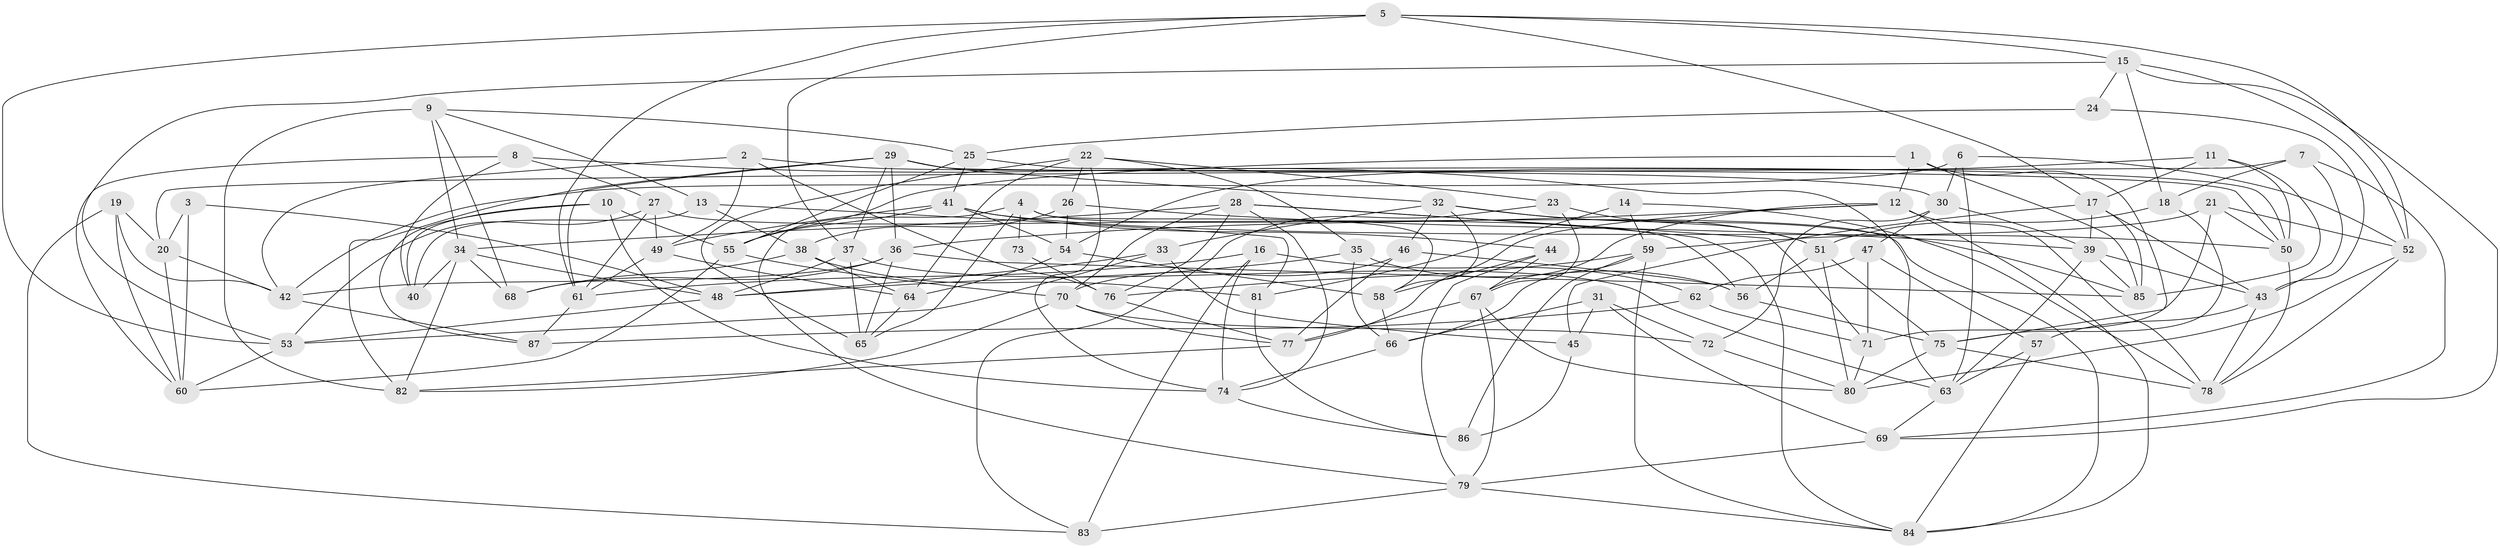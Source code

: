 // original degree distribution, {4: 1.0}
// Generated by graph-tools (version 1.1) at 2025/38/03/04/25 23:38:17]
// undirected, 87 vertices, 215 edges
graph export_dot {
  node [color=gray90,style=filled];
  1;
  2;
  3;
  4;
  5;
  6;
  7;
  8;
  9;
  10;
  11;
  12;
  13;
  14;
  15;
  16;
  17;
  18;
  19;
  20;
  21;
  22;
  23;
  24;
  25;
  26;
  27;
  28;
  29;
  30;
  31;
  32;
  33;
  34;
  35;
  36;
  37;
  38;
  39;
  40;
  41;
  42;
  43;
  44;
  45;
  46;
  47;
  48;
  49;
  50;
  51;
  52;
  53;
  54;
  55;
  56;
  57;
  58;
  59;
  60;
  61;
  62;
  63;
  64;
  65;
  66;
  67;
  68;
  69;
  70;
  71;
  72;
  73;
  74;
  75;
  76;
  77;
  78;
  79;
  80;
  81;
  82;
  83;
  84;
  85;
  86;
  87;
  1 -- 12 [weight=1.0];
  1 -- 55 [weight=1.0];
  1 -- 75 [weight=1.0];
  1 -- 85 [weight=1.0];
  2 -- 30 [weight=1.0];
  2 -- 42 [weight=1.0];
  2 -- 49 [weight=1.0];
  2 -- 76 [weight=1.0];
  3 -- 20 [weight=2.0];
  3 -- 48 [weight=1.0];
  3 -- 60 [weight=1.0];
  4 -- 58 [weight=1.0];
  4 -- 65 [weight=1.0];
  4 -- 73 [weight=2.0];
  4 -- 79 [weight=1.0];
  4 -- 84 [weight=1.0];
  5 -- 15 [weight=1.0];
  5 -- 17 [weight=1.0];
  5 -- 37 [weight=1.0];
  5 -- 52 [weight=1.0];
  5 -- 53 [weight=1.0];
  5 -- 61 [weight=1.0];
  6 -- 30 [weight=1.0];
  6 -- 42 [weight=1.0];
  6 -- 52 [weight=1.0];
  6 -- 63 [weight=1.0];
  7 -- 18 [weight=1.0];
  7 -- 20 [weight=1.0];
  7 -- 43 [weight=1.0];
  7 -- 69 [weight=1.0];
  8 -- 27 [weight=1.0];
  8 -- 40 [weight=1.0];
  8 -- 60 [weight=1.0];
  8 -- 63 [weight=1.0];
  9 -- 13 [weight=1.0];
  9 -- 25 [weight=1.0];
  9 -- 34 [weight=1.0];
  9 -- 68 [weight=1.0];
  9 -- 82 [weight=2.0];
  10 -- 40 [weight=1.0];
  10 -- 55 [weight=1.0];
  10 -- 74 [weight=1.0];
  10 -- 87 [weight=1.0];
  11 -- 17 [weight=1.0];
  11 -- 50 [weight=1.0];
  11 -- 54 [weight=1.0];
  11 -- 85 [weight=1.0];
  12 -- 36 [weight=1.0];
  12 -- 67 [weight=1.0];
  12 -- 77 [weight=1.0];
  12 -- 78 [weight=1.0];
  12 -- 84 [weight=1.0];
  13 -- 38 [weight=1.0];
  13 -- 40 [weight=1.0];
  13 -- 81 [weight=1.0];
  14 -- 59 [weight=1.0];
  14 -- 78 [weight=1.0];
  14 -- 81 [weight=2.0];
  15 -- 18 [weight=1.0];
  15 -- 24 [weight=1.0];
  15 -- 52 [weight=1.0];
  15 -- 53 [weight=1.0];
  15 -- 69 [weight=1.0];
  16 -- 61 [weight=1.0];
  16 -- 62 [weight=1.0];
  16 -- 74 [weight=1.0];
  16 -- 83 [weight=1.0];
  17 -- 39 [weight=1.0];
  17 -- 43 [weight=1.0];
  17 -- 45 [weight=1.0];
  17 -- 85 [weight=1.0];
  18 -- 51 [weight=1.0];
  18 -- 75 [weight=1.0];
  19 -- 20 [weight=1.0];
  19 -- 42 [weight=1.0];
  19 -- 60 [weight=1.0];
  19 -- 83 [weight=1.0];
  20 -- 42 [weight=1.0];
  20 -- 60 [weight=1.0];
  21 -- 50 [weight=1.0];
  21 -- 52 [weight=1.0];
  21 -- 59 [weight=1.0];
  21 -- 71 [weight=1.0];
  22 -- 23 [weight=1.0];
  22 -- 26 [weight=1.0];
  22 -- 35 [weight=1.0];
  22 -- 64 [weight=1.0];
  22 -- 65 [weight=1.0];
  22 -- 74 [weight=1.0];
  23 -- 51 [weight=1.0];
  23 -- 67 [weight=1.0];
  23 -- 83 [weight=1.0];
  24 -- 25 [weight=2.0];
  24 -- 43 [weight=1.0];
  25 -- 41 [weight=1.0];
  25 -- 50 [weight=1.0];
  25 -- 55 [weight=1.0];
  26 -- 38 [weight=1.0];
  26 -- 39 [weight=1.0];
  26 -- 54 [weight=1.0];
  27 -- 49 [weight=1.0];
  27 -- 53 [weight=1.0];
  27 -- 56 [weight=2.0];
  27 -- 61 [weight=1.0];
  28 -- 34 [weight=1.0];
  28 -- 70 [weight=1.0];
  28 -- 71 [weight=1.0];
  28 -- 74 [weight=1.0];
  28 -- 76 [weight=1.0];
  28 -- 84 [weight=1.0];
  29 -- 32 [weight=1.0];
  29 -- 36 [weight=1.0];
  29 -- 37 [weight=1.0];
  29 -- 50 [weight=1.0];
  29 -- 61 [weight=1.0];
  29 -- 82 [weight=1.0];
  30 -- 39 [weight=1.0];
  30 -- 47 [weight=2.0];
  30 -- 72 [weight=1.0];
  31 -- 45 [weight=1.0];
  31 -- 66 [weight=2.0];
  31 -- 69 [weight=2.0];
  31 -- 72 [weight=1.0];
  32 -- 33 [weight=1.0];
  32 -- 46 [weight=1.0];
  32 -- 51 [weight=1.0];
  32 -- 58 [weight=1.0];
  32 -- 85 [weight=1.0];
  33 -- 45 [weight=1.0];
  33 -- 48 [weight=1.0];
  33 -- 53 [weight=1.0];
  34 -- 40 [weight=1.0];
  34 -- 48 [weight=1.0];
  34 -- 68 [weight=1.0];
  34 -- 82 [weight=1.0];
  35 -- 48 [weight=1.0];
  35 -- 56 [weight=1.0];
  35 -- 66 [weight=1.0];
  36 -- 42 [weight=1.0];
  36 -- 65 [weight=1.0];
  36 -- 68 [weight=1.0];
  36 -- 85 [weight=1.0];
  37 -- 48 [weight=1.0];
  37 -- 63 [weight=1.0];
  37 -- 65 [weight=2.0];
  38 -- 64 [weight=1.0];
  38 -- 68 [weight=1.0];
  38 -- 81 [weight=2.0];
  39 -- 43 [weight=1.0];
  39 -- 63 [weight=1.0];
  39 -- 85 [weight=1.0];
  41 -- 44 [weight=1.0];
  41 -- 49 [weight=1.0];
  41 -- 50 [weight=1.0];
  41 -- 54 [weight=1.0];
  41 -- 55 [weight=1.0];
  42 -- 87 [weight=1.0];
  43 -- 57 [weight=1.0];
  43 -- 78 [weight=1.0];
  44 -- 58 [weight=1.0];
  44 -- 67 [weight=1.0];
  44 -- 79 [weight=1.0];
  45 -- 86 [weight=1.0];
  46 -- 56 [weight=1.0];
  46 -- 70 [weight=1.0];
  46 -- 77 [weight=1.0];
  47 -- 57 [weight=1.0];
  47 -- 62 [weight=2.0];
  47 -- 71 [weight=1.0];
  48 -- 53 [weight=1.0];
  49 -- 61 [weight=1.0];
  49 -- 64 [weight=2.0];
  50 -- 78 [weight=1.0];
  51 -- 56 [weight=1.0];
  51 -- 75 [weight=1.0];
  51 -- 80 [weight=1.0];
  52 -- 78 [weight=1.0];
  52 -- 80 [weight=1.0];
  53 -- 60 [weight=1.0];
  54 -- 58 [weight=2.0];
  54 -- 64 [weight=1.0];
  55 -- 60 [weight=1.0];
  55 -- 70 [weight=1.0];
  56 -- 75 [weight=1.0];
  57 -- 63 [weight=1.0];
  57 -- 84 [weight=1.0];
  58 -- 66 [weight=1.0];
  59 -- 66 [weight=1.0];
  59 -- 76 [weight=1.0];
  59 -- 84 [weight=1.0];
  59 -- 86 [weight=1.0];
  61 -- 87 [weight=1.0];
  62 -- 71 [weight=2.0];
  62 -- 87 [weight=1.0];
  63 -- 69 [weight=1.0];
  64 -- 65 [weight=1.0];
  66 -- 74 [weight=1.0];
  67 -- 77 [weight=1.0];
  67 -- 79 [weight=1.0];
  67 -- 80 [weight=1.0];
  69 -- 79 [weight=1.0];
  70 -- 72 [weight=1.0];
  70 -- 77 [weight=1.0];
  70 -- 82 [weight=1.0];
  71 -- 80 [weight=1.0];
  72 -- 80 [weight=1.0];
  73 -- 76 [weight=2.0];
  74 -- 86 [weight=1.0];
  75 -- 78 [weight=1.0];
  75 -- 80 [weight=1.0];
  76 -- 77 [weight=1.0];
  77 -- 82 [weight=1.0];
  79 -- 83 [weight=1.0];
  79 -- 84 [weight=1.0];
  81 -- 86 [weight=1.0];
}
